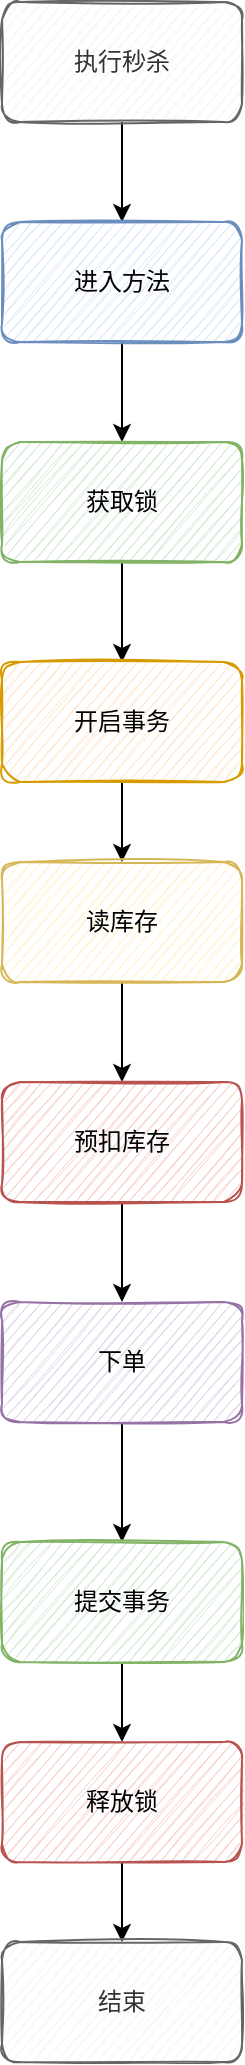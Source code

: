 <mxfile version="16.2.6" type="github">
  <diagram id="kSGLOnJmUWar_YRvA2aN" name="第 1 页">
    <mxGraphModel dx="1113" dy="693" grid="1" gridSize="10" guides="1" tooltips="1" connect="1" arrows="1" fold="1" page="1" pageScale="1" pageWidth="827" pageHeight="1169" math="0" shadow="0">
      <root>
        <mxCell id="0" />
        <mxCell id="1" parent="0" />
        <mxCell id="Nu4Wi0Dl5SRdbatbLQvJ-3" value="" style="edgeStyle=orthogonalEdgeStyle;rounded=0;orthogonalLoop=1;jettySize=auto;html=1;" edge="1" parent="1" source="Nu4Wi0Dl5SRdbatbLQvJ-1" target="Nu4Wi0Dl5SRdbatbLQvJ-2">
          <mxGeometry relative="1" as="geometry" />
        </mxCell>
        <mxCell id="Nu4Wi0Dl5SRdbatbLQvJ-1" value="执行秒杀" style="rounded=1;whiteSpace=wrap;html=1;fillColor=#f5f5f5;fontColor=#333333;strokeColor=#666666;sketch=1;shadow=0;" vertex="1" parent="1">
          <mxGeometry x="220" y="60" width="120" height="60" as="geometry" />
        </mxCell>
        <mxCell id="Nu4Wi0Dl5SRdbatbLQvJ-5" value="" style="edgeStyle=orthogonalEdgeStyle;rounded=0;orthogonalLoop=1;jettySize=auto;html=1;" edge="1" parent="1" source="Nu4Wi0Dl5SRdbatbLQvJ-2" target="Nu4Wi0Dl5SRdbatbLQvJ-4">
          <mxGeometry relative="1" as="geometry" />
        </mxCell>
        <mxCell id="Nu4Wi0Dl5SRdbatbLQvJ-2" value="进入方法" style="whiteSpace=wrap;html=1;rounded=1;fillColor=#dae8fc;strokeColor=#6c8ebf;shadow=0;sketch=1;" vertex="1" parent="1">
          <mxGeometry x="220" y="170" width="120" height="60" as="geometry" />
        </mxCell>
        <mxCell id="Nu4Wi0Dl5SRdbatbLQvJ-7" value="" style="edgeStyle=orthogonalEdgeStyle;rounded=0;orthogonalLoop=1;jettySize=auto;html=1;" edge="1" parent="1" source="Nu4Wi0Dl5SRdbatbLQvJ-4" target="Nu4Wi0Dl5SRdbatbLQvJ-6">
          <mxGeometry relative="1" as="geometry" />
        </mxCell>
        <mxCell id="Nu4Wi0Dl5SRdbatbLQvJ-4" value="获取锁" style="whiteSpace=wrap;html=1;rounded=1;fillColor=#d5e8d4;strokeColor=#82b366;sketch=1;" vertex="1" parent="1">
          <mxGeometry x="220" y="280" width="120" height="60" as="geometry" />
        </mxCell>
        <mxCell id="Nu4Wi0Dl5SRdbatbLQvJ-9" value="" style="edgeStyle=orthogonalEdgeStyle;rounded=0;orthogonalLoop=1;jettySize=auto;html=1;" edge="1" parent="1" source="Nu4Wi0Dl5SRdbatbLQvJ-6" target="Nu4Wi0Dl5SRdbatbLQvJ-8">
          <mxGeometry relative="1" as="geometry" />
        </mxCell>
        <mxCell id="Nu4Wi0Dl5SRdbatbLQvJ-6" value="&lt;span&gt;开启事务&lt;/span&gt;" style="whiteSpace=wrap;html=1;rounded=1;fillColor=#ffe6cc;strokeColor=#d79b00;sketch=1;" vertex="1" parent="1">
          <mxGeometry x="220" y="390" width="120" height="60" as="geometry" />
        </mxCell>
        <mxCell id="Nu4Wi0Dl5SRdbatbLQvJ-11" value="" style="edgeStyle=orthogonalEdgeStyle;rounded=0;orthogonalLoop=1;jettySize=auto;html=1;" edge="1" parent="1" source="Nu4Wi0Dl5SRdbatbLQvJ-8" target="Nu4Wi0Dl5SRdbatbLQvJ-10">
          <mxGeometry relative="1" as="geometry" />
        </mxCell>
        <mxCell id="Nu4Wi0Dl5SRdbatbLQvJ-8" value="读库存" style="whiteSpace=wrap;html=1;rounded=1;fillColor=#fff2cc;strokeColor=#d6b656;sketch=1;" vertex="1" parent="1">
          <mxGeometry x="220" y="490" width="120" height="60" as="geometry" />
        </mxCell>
        <mxCell id="Nu4Wi0Dl5SRdbatbLQvJ-13" value="" style="edgeStyle=orthogonalEdgeStyle;rounded=0;orthogonalLoop=1;jettySize=auto;html=1;" edge="1" parent="1" source="Nu4Wi0Dl5SRdbatbLQvJ-10" target="Nu4Wi0Dl5SRdbatbLQvJ-12">
          <mxGeometry relative="1" as="geometry" />
        </mxCell>
        <mxCell id="Nu4Wi0Dl5SRdbatbLQvJ-10" value="预扣库存" style="whiteSpace=wrap;html=1;rounded=1;fillColor=#f8cecc;strokeColor=#b85450;sketch=1;" vertex="1" parent="1">
          <mxGeometry x="220" y="600" width="120" height="60" as="geometry" />
        </mxCell>
        <mxCell id="Nu4Wi0Dl5SRdbatbLQvJ-15" value="" style="edgeStyle=orthogonalEdgeStyle;rounded=0;orthogonalLoop=1;jettySize=auto;html=1;" edge="1" parent="1" source="Nu4Wi0Dl5SRdbatbLQvJ-12" target="Nu4Wi0Dl5SRdbatbLQvJ-14">
          <mxGeometry relative="1" as="geometry" />
        </mxCell>
        <mxCell id="Nu4Wi0Dl5SRdbatbLQvJ-12" value="下单" style="whiteSpace=wrap;html=1;rounded=1;fillColor=#e1d5e7;strokeColor=#9673a6;sketch=1;" vertex="1" parent="1">
          <mxGeometry x="220" y="710" width="120" height="60" as="geometry" />
        </mxCell>
        <mxCell id="Nu4Wi0Dl5SRdbatbLQvJ-17" value="" style="edgeStyle=orthogonalEdgeStyle;rounded=0;orthogonalLoop=1;jettySize=auto;html=1;" edge="1" parent="1" source="Nu4Wi0Dl5SRdbatbLQvJ-14" target="Nu4Wi0Dl5SRdbatbLQvJ-16">
          <mxGeometry relative="1" as="geometry" />
        </mxCell>
        <mxCell id="Nu4Wi0Dl5SRdbatbLQvJ-14" value="提交事务" style="whiteSpace=wrap;html=1;rounded=1;fillColor=#d5e8d4;strokeColor=#82b366;sketch=1;" vertex="1" parent="1">
          <mxGeometry x="220" y="830" width="120" height="60" as="geometry" />
        </mxCell>
        <mxCell id="Nu4Wi0Dl5SRdbatbLQvJ-19" value="" style="edgeStyle=orthogonalEdgeStyle;rounded=0;orthogonalLoop=1;jettySize=auto;html=1;" edge="1" parent="1" source="Nu4Wi0Dl5SRdbatbLQvJ-16" target="Nu4Wi0Dl5SRdbatbLQvJ-18">
          <mxGeometry relative="1" as="geometry" />
        </mxCell>
        <mxCell id="Nu4Wi0Dl5SRdbatbLQvJ-16" value="释放锁" style="whiteSpace=wrap;html=1;rounded=1;fillColor=#f8cecc;strokeColor=#b85450;sketch=1;" vertex="1" parent="1">
          <mxGeometry x="220" y="930" width="120" height="60" as="geometry" />
        </mxCell>
        <mxCell id="Nu4Wi0Dl5SRdbatbLQvJ-18" value="结束" style="whiteSpace=wrap;html=1;rounded=1;fillColor=#f5f5f5;fontColor=#333333;strokeColor=#666666;sketch=1;" vertex="1" parent="1">
          <mxGeometry x="220" y="1030" width="120" height="60" as="geometry" />
        </mxCell>
      </root>
    </mxGraphModel>
  </diagram>
</mxfile>
